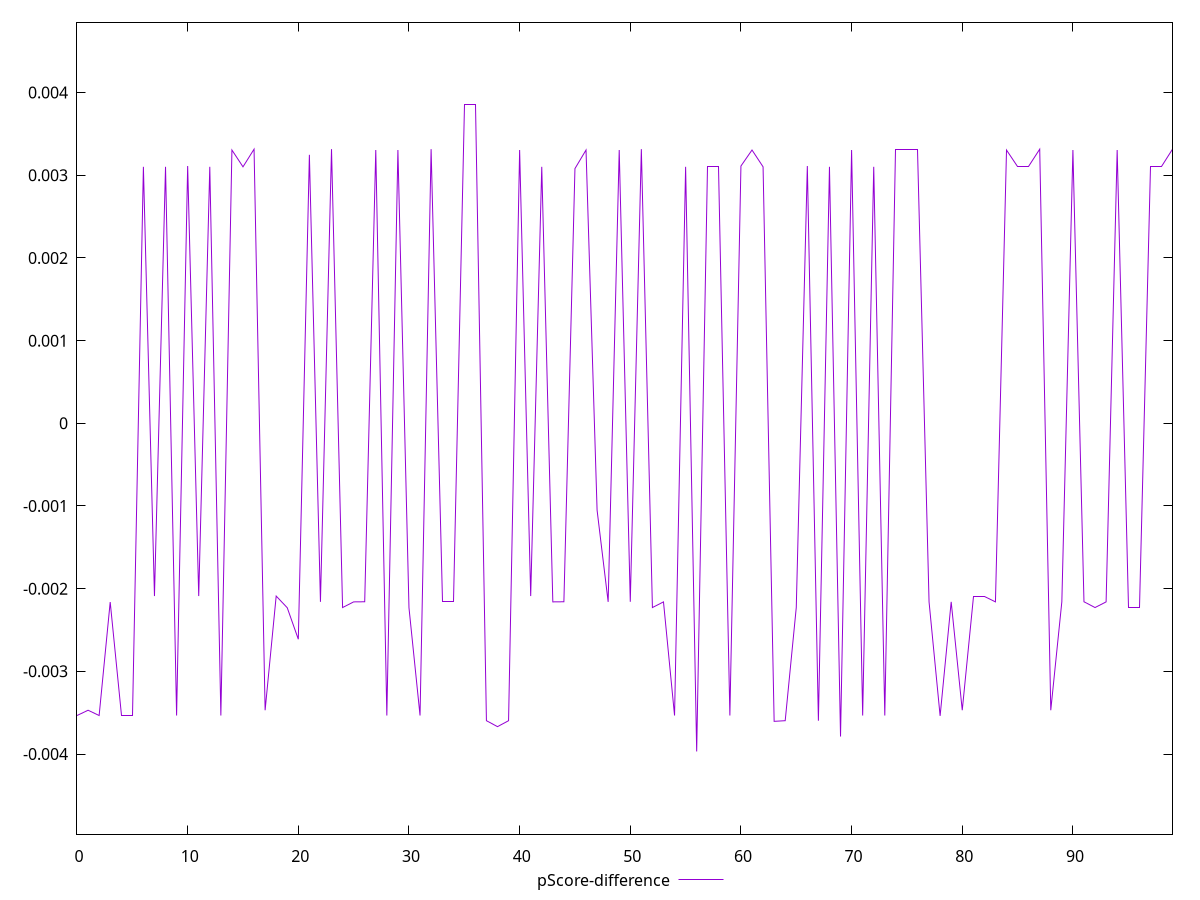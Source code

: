 reset

$pScoreDifference <<EOF
0 -0.0035342237039838013
1 -0.0034701865671648395
2 -0.0035342237039838013
3 -0.00216177132657051
4 -0.0035342237039838013
5 -0.0035342237039838013
6 0.0031022719549900213
7 -0.0020895812411806207
8 0.0031022719549900213
9 -0.0035342237039838013
10 0.0031118255667967887
11 -0.0020895812411806207
12 0.0031022719549900213
13 -0.0035342237039838013
14 0.003305399777234652
15 0.0031022719549900213
16 0.0033156671300033635
17 -0.0034701865671648395
18 -0.0020895812411806207
19 -0.002230702448512461
20 -0.0026114979757984984
21 0.0032474804466227636
22 -0.002159766831758985
23 0.0033156671300033635
24 -0.0022282951745529016
25 -0.002159766831758985
26 -0.002158417828834896
27 0.003305399777234652
28 -0.0035342237039838013
29 0.003305399777234652
30 -0.002230290868508438
31 -0.0035342237039838013
32 0.0033156671300033635
33 -0.002159766831758985
34 -0.002159766831758985
35 0.003850293814029182
36 0.003850293814029182
37 -0.0035967520083595543
38 -0.003668808426538866
39 -0.0035967520083595543
40 0.003305399777234652
41 -0.0020895812411806207
42 0.0031022719549900213
43 -0.002159766831758985
44 -0.002158417828834896
45 0.003080807575481459
46 0.003305399777234652
47 -0.0010508949367725555
48 -0.002159766831758985
49 0.003305399777234652
50 -0.002158417828834896
51 0.0033156671300033635
52 -0.0022282951745529016
53 -0.002159766831758985
54 -0.0035342237039838013
55 0.0031022719549900213
56 -0.003968832702232843
57 0.0031022719549900213
58 0.0031022719549900213
59 -0.0035342237039838013
60 0.0031118255667967887
61 0.003305399777234652
62 0.0031022719549900213
63 -0.0036046527493987894
64 -0.0035967520083595543
65 -0.0022282951745529016
66 0.0031118255667967887
67 -0.0035967520083595543
68 0.0031022719549900213
69 -0.0037887500486456886
70 0.003305399777234652
71 -0.0035342237039838013
72 0.0031022719549900213
73 -0.0035342237039838013
74 0.0033156671300033635
75 0.0033156671300033635
76 0.0033156671300033635
77 -0.002159766831758985
78 -0.0035389784771415016
79 -0.002159766831758985
80 -0.0034701865671648395
81 -0.0020895812411806207
82 -0.0020895812411806207
83 -0.002159766831758985
84 0.0033051063966475502
85 0.0031022719549900213
86 0.0031022719549900213
87 0.0033156671300033635
88 -0.0034701865671648395
89 -0.002158417828834896
90 0.003305399777234652
91 -0.002158417828834896
92 -0.0022282951745529016
93 -0.002159766831758985
94 0.003305399777234652
95 -0.0022282951745529016
96 -0.0022282951745529016
97 0.0031022719549900213
98 0.0031022719549900213
99 0.0033156671300033635
EOF

set key outside below
set xrange [0:99]
set yrange [-0.004968832702232843:0.004850293814029182]
set trange [-0.004968832702232843:0.004850293814029182]
set terminal svg size 640, 500 enhanced background rgb 'white'
set output "report_00017_2021-02-10T15-08-03.406Z/cumulative-layout-shift/samples/pages/pScore-difference/values.svg"

plot $pScoreDifference title "pScore-difference" with line

reset
